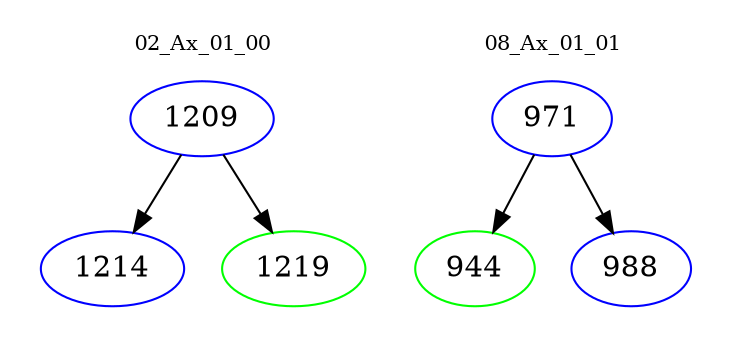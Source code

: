 digraph{
subgraph cluster_0 {
color = white
label = "02_Ax_01_00";
fontsize=10;
T0_1209 [label="1209", color="blue"]
T0_1209 -> T0_1214 [color="black"]
T0_1214 [label="1214", color="blue"]
T0_1209 -> T0_1219 [color="black"]
T0_1219 [label="1219", color="green"]
}
subgraph cluster_1 {
color = white
label = "08_Ax_01_01";
fontsize=10;
T1_971 [label="971", color="blue"]
T1_971 -> T1_944 [color="black"]
T1_944 [label="944", color="green"]
T1_971 -> T1_988 [color="black"]
T1_988 [label="988", color="blue"]
}
}
